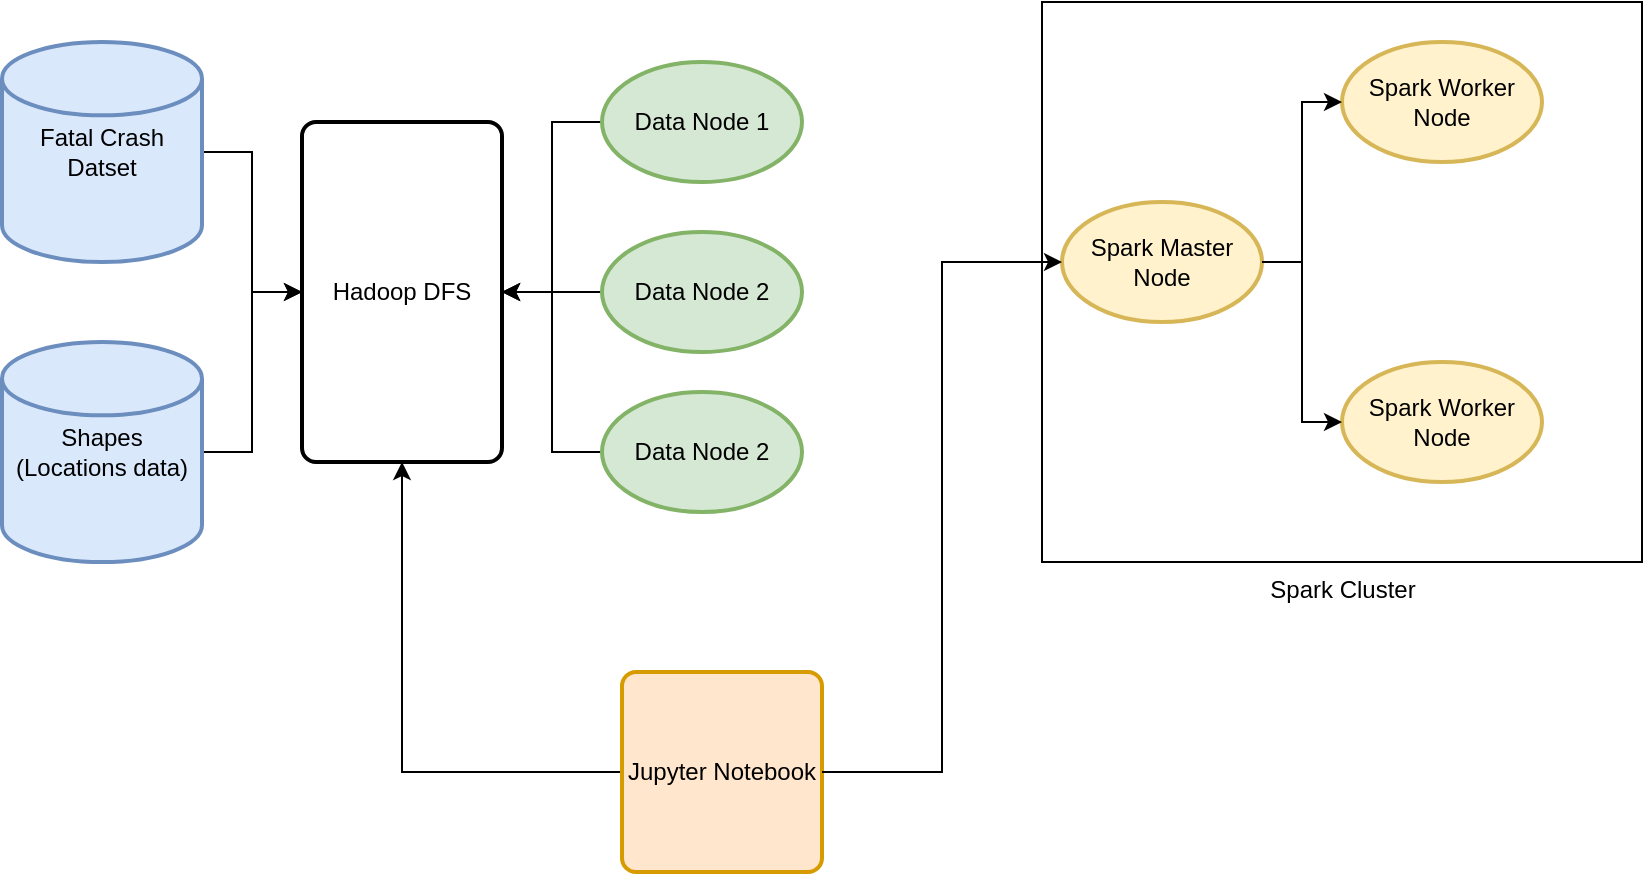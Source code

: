 <mxfile version="22.0.5" type="github">
  <diagram name="Page-1" id="5Hz0wXWLAJC5K84tN0uE">
    <mxGraphModel dx="1194" dy="687" grid="1" gridSize="10" guides="1" tooltips="1" connect="1" arrows="1" fold="1" page="1" pageScale="1" pageWidth="850" pageHeight="1100" math="0" shadow="0">
      <root>
        <mxCell id="0" />
        <mxCell id="1" parent="0" />
        <mxCell id="tXeFRsbnpcotNuKh1mEu-26" value="Spark Cluster" style="verticalLabelPosition=bottom;verticalAlign=top;html=1;shape=mxgraph.basic.rect;fillColor2=none;strokeWidth=1;size=20;indent=5;fillColor=none;" vertex="1" parent="1">
          <mxGeometry x="540" width="300" height="280" as="geometry" />
        </mxCell>
        <mxCell id="tXeFRsbnpcotNuKh1mEu-4" style="edgeStyle=orthogonalEdgeStyle;rounded=0;orthogonalLoop=1;jettySize=auto;html=1;exitX=1;exitY=0.5;exitDx=0;exitDy=0;exitPerimeter=0;entryX=0;entryY=0.5;entryDx=0;entryDy=0;" edge="1" parent="1" source="tXeFRsbnpcotNuKh1mEu-1" target="tXeFRsbnpcotNuKh1mEu-3">
          <mxGeometry relative="1" as="geometry" />
        </mxCell>
        <mxCell id="tXeFRsbnpcotNuKh1mEu-1" value="Fatal Crash Datset" style="strokeWidth=2;html=1;shape=mxgraph.flowchart.database;whiteSpace=wrap;fillColor=#dae8fc;strokeColor=#6c8ebf;" vertex="1" parent="1">
          <mxGeometry x="20" y="20" width="100" height="110" as="geometry" />
        </mxCell>
        <mxCell id="tXeFRsbnpcotNuKh1mEu-6" style="edgeStyle=orthogonalEdgeStyle;rounded=0;orthogonalLoop=1;jettySize=auto;html=1;exitX=1;exitY=0.5;exitDx=0;exitDy=0;exitPerimeter=0;entryX=0;entryY=0.5;entryDx=0;entryDy=0;" edge="1" parent="1" source="tXeFRsbnpcotNuKh1mEu-2" target="tXeFRsbnpcotNuKh1mEu-3">
          <mxGeometry relative="1" as="geometry" />
        </mxCell>
        <mxCell id="tXeFRsbnpcotNuKh1mEu-2" value="Shapes (Locations data)" style="strokeWidth=2;html=1;shape=mxgraph.flowchart.database;whiteSpace=wrap;fillColor=#dae8fc;strokeColor=#6c8ebf;" vertex="1" parent="1">
          <mxGeometry x="20" y="170" width="100" height="110" as="geometry" />
        </mxCell>
        <mxCell id="tXeFRsbnpcotNuKh1mEu-3" value="Hadoop DFS" style="rounded=1;whiteSpace=wrap;html=1;absoluteArcSize=1;arcSize=14;strokeWidth=2;" vertex="1" parent="1">
          <mxGeometry x="170" y="60" width="100" height="170" as="geometry" />
        </mxCell>
        <mxCell id="tXeFRsbnpcotNuKh1mEu-7" value="Spark Worker Node" style="strokeWidth=2;html=1;shape=mxgraph.flowchart.start_1;whiteSpace=wrap;fillColor=#fff2cc;strokeColor=#d6b656;" vertex="1" parent="1">
          <mxGeometry x="690" y="20" width="100" height="60" as="geometry" />
        </mxCell>
        <mxCell id="tXeFRsbnpcotNuKh1mEu-8" value="Spark Worker Node" style="strokeWidth=2;html=1;shape=mxgraph.flowchart.start_1;whiteSpace=wrap;fillColor=#fff2cc;strokeColor=#d6b656;" vertex="1" parent="1">
          <mxGeometry x="690" y="180" width="100" height="60" as="geometry" />
        </mxCell>
        <mxCell id="tXeFRsbnpcotNuKh1mEu-10" value="Spark Master Node" style="strokeWidth=2;html=1;shape=mxgraph.flowchart.start_1;whiteSpace=wrap;fillColor=#fff2cc;strokeColor=#d6b656;" vertex="1" parent="1">
          <mxGeometry x="550" y="100" width="100" height="60" as="geometry" />
        </mxCell>
        <mxCell id="tXeFRsbnpcotNuKh1mEu-11" style="edgeStyle=orthogonalEdgeStyle;rounded=0;orthogonalLoop=1;jettySize=auto;html=1;exitX=1;exitY=0.5;exitDx=0;exitDy=0;exitPerimeter=0;entryX=0;entryY=0.5;entryDx=0;entryDy=0;entryPerimeter=0;" edge="1" parent="1" source="tXeFRsbnpcotNuKh1mEu-10" target="tXeFRsbnpcotNuKh1mEu-7">
          <mxGeometry relative="1" as="geometry" />
        </mxCell>
        <mxCell id="tXeFRsbnpcotNuKh1mEu-12" style="edgeStyle=orthogonalEdgeStyle;rounded=0;orthogonalLoop=1;jettySize=auto;html=1;exitX=1;exitY=0.5;exitDx=0;exitDy=0;exitPerimeter=0;entryX=0;entryY=0.5;entryDx=0;entryDy=0;entryPerimeter=0;" edge="1" parent="1" source="tXeFRsbnpcotNuKh1mEu-10" target="tXeFRsbnpcotNuKh1mEu-8">
          <mxGeometry relative="1" as="geometry" />
        </mxCell>
        <mxCell id="tXeFRsbnpcotNuKh1mEu-22" style="edgeStyle=orthogonalEdgeStyle;rounded=0;orthogonalLoop=1;jettySize=auto;html=1;exitX=0;exitY=0.5;exitDx=0;exitDy=0;exitPerimeter=0;entryX=1;entryY=0.5;entryDx=0;entryDy=0;" edge="1" parent="1" source="tXeFRsbnpcotNuKh1mEu-14" target="tXeFRsbnpcotNuKh1mEu-3">
          <mxGeometry relative="1" as="geometry" />
        </mxCell>
        <mxCell id="tXeFRsbnpcotNuKh1mEu-14" value="Data Node 1" style="strokeWidth=2;html=1;shape=mxgraph.flowchart.start_1;whiteSpace=wrap;fillColor=#d5e8d4;strokeColor=#82b366;" vertex="1" parent="1">
          <mxGeometry x="320" y="30" width="100" height="60" as="geometry" />
        </mxCell>
        <mxCell id="tXeFRsbnpcotNuKh1mEu-21" style="edgeStyle=orthogonalEdgeStyle;rounded=0;orthogonalLoop=1;jettySize=auto;html=1;exitX=0;exitY=0.5;exitDx=0;exitDy=0;exitPerimeter=0;" edge="1" parent="1" source="tXeFRsbnpcotNuKh1mEu-15" target="tXeFRsbnpcotNuKh1mEu-3">
          <mxGeometry relative="1" as="geometry" />
        </mxCell>
        <mxCell id="tXeFRsbnpcotNuKh1mEu-15" value="Data Node 2" style="strokeWidth=2;html=1;shape=mxgraph.flowchart.start_1;whiteSpace=wrap;fillColor=#d5e8d4;strokeColor=#82b366;" vertex="1" parent="1">
          <mxGeometry x="320" y="115" width="100" height="60" as="geometry" />
        </mxCell>
        <mxCell id="tXeFRsbnpcotNuKh1mEu-20" style="edgeStyle=orthogonalEdgeStyle;rounded=0;orthogonalLoop=1;jettySize=auto;html=1;exitX=0;exitY=0.5;exitDx=0;exitDy=0;exitPerimeter=0;entryX=1;entryY=0.5;entryDx=0;entryDy=0;" edge="1" parent="1" source="tXeFRsbnpcotNuKh1mEu-16" target="tXeFRsbnpcotNuKh1mEu-3">
          <mxGeometry relative="1" as="geometry" />
        </mxCell>
        <mxCell id="tXeFRsbnpcotNuKh1mEu-16" value="Data Node 2" style="strokeWidth=2;html=1;shape=mxgraph.flowchart.start_1;whiteSpace=wrap;fillColor=#d5e8d4;strokeColor=#82b366;" vertex="1" parent="1">
          <mxGeometry x="320" y="195" width="100" height="60" as="geometry" />
        </mxCell>
        <mxCell id="tXeFRsbnpcotNuKh1mEu-25" style="edgeStyle=orthogonalEdgeStyle;rounded=0;orthogonalLoop=1;jettySize=auto;html=1;exitX=0;exitY=0.5;exitDx=0;exitDy=0;entryX=0.5;entryY=1;entryDx=0;entryDy=0;" edge="1" parent="1" source="tXeFRsbnpcotNuKh1mEu-23" target="tXeFRsbnpcotNuKh1mEu-3">
          <mxGeometry relative="1" as="geometry" />
        </mxCell>
        <mxCell id="tXeFRsbnpcotNuKh1mEu-23" value="Jupyter Notebook" style="rounded=1;whiteSpace=wrap;html=1;absoluteArcSize=1;arcSize=14;strokeWidth=2;fillColor=#ffe6cc;strokeColor=#d79b00;" vertex="1" parent="1">
          <mxGeometry x="330" y="335" width="100" height="100" as="geometry" />
        </mxCell>
        <mxCell id="tXeFRsbnpcotNuKh1mEu-24" style="edgeStyle=orthogonalEdgeStyle;rounded=0;orthogonalLoop=1;jettySize=auto;html=1;exitX=1;exitY=0.5;exitDx=0;exitDy=0;entryX=0;entryY=0.5;entryDx=0;entryDy=0;entryPerimeter=0;" edge="1" parent="1" source="tXeFRsbnpcotNuKh1mEu-23" target="tXeFRsbnpcotNuKh1mEu-10">
          <mxGeometry relative="1" as="geometry" />
        </mxCell>
      </root>
    </mxGraphModel>
  </diagram>
</mxfile>
